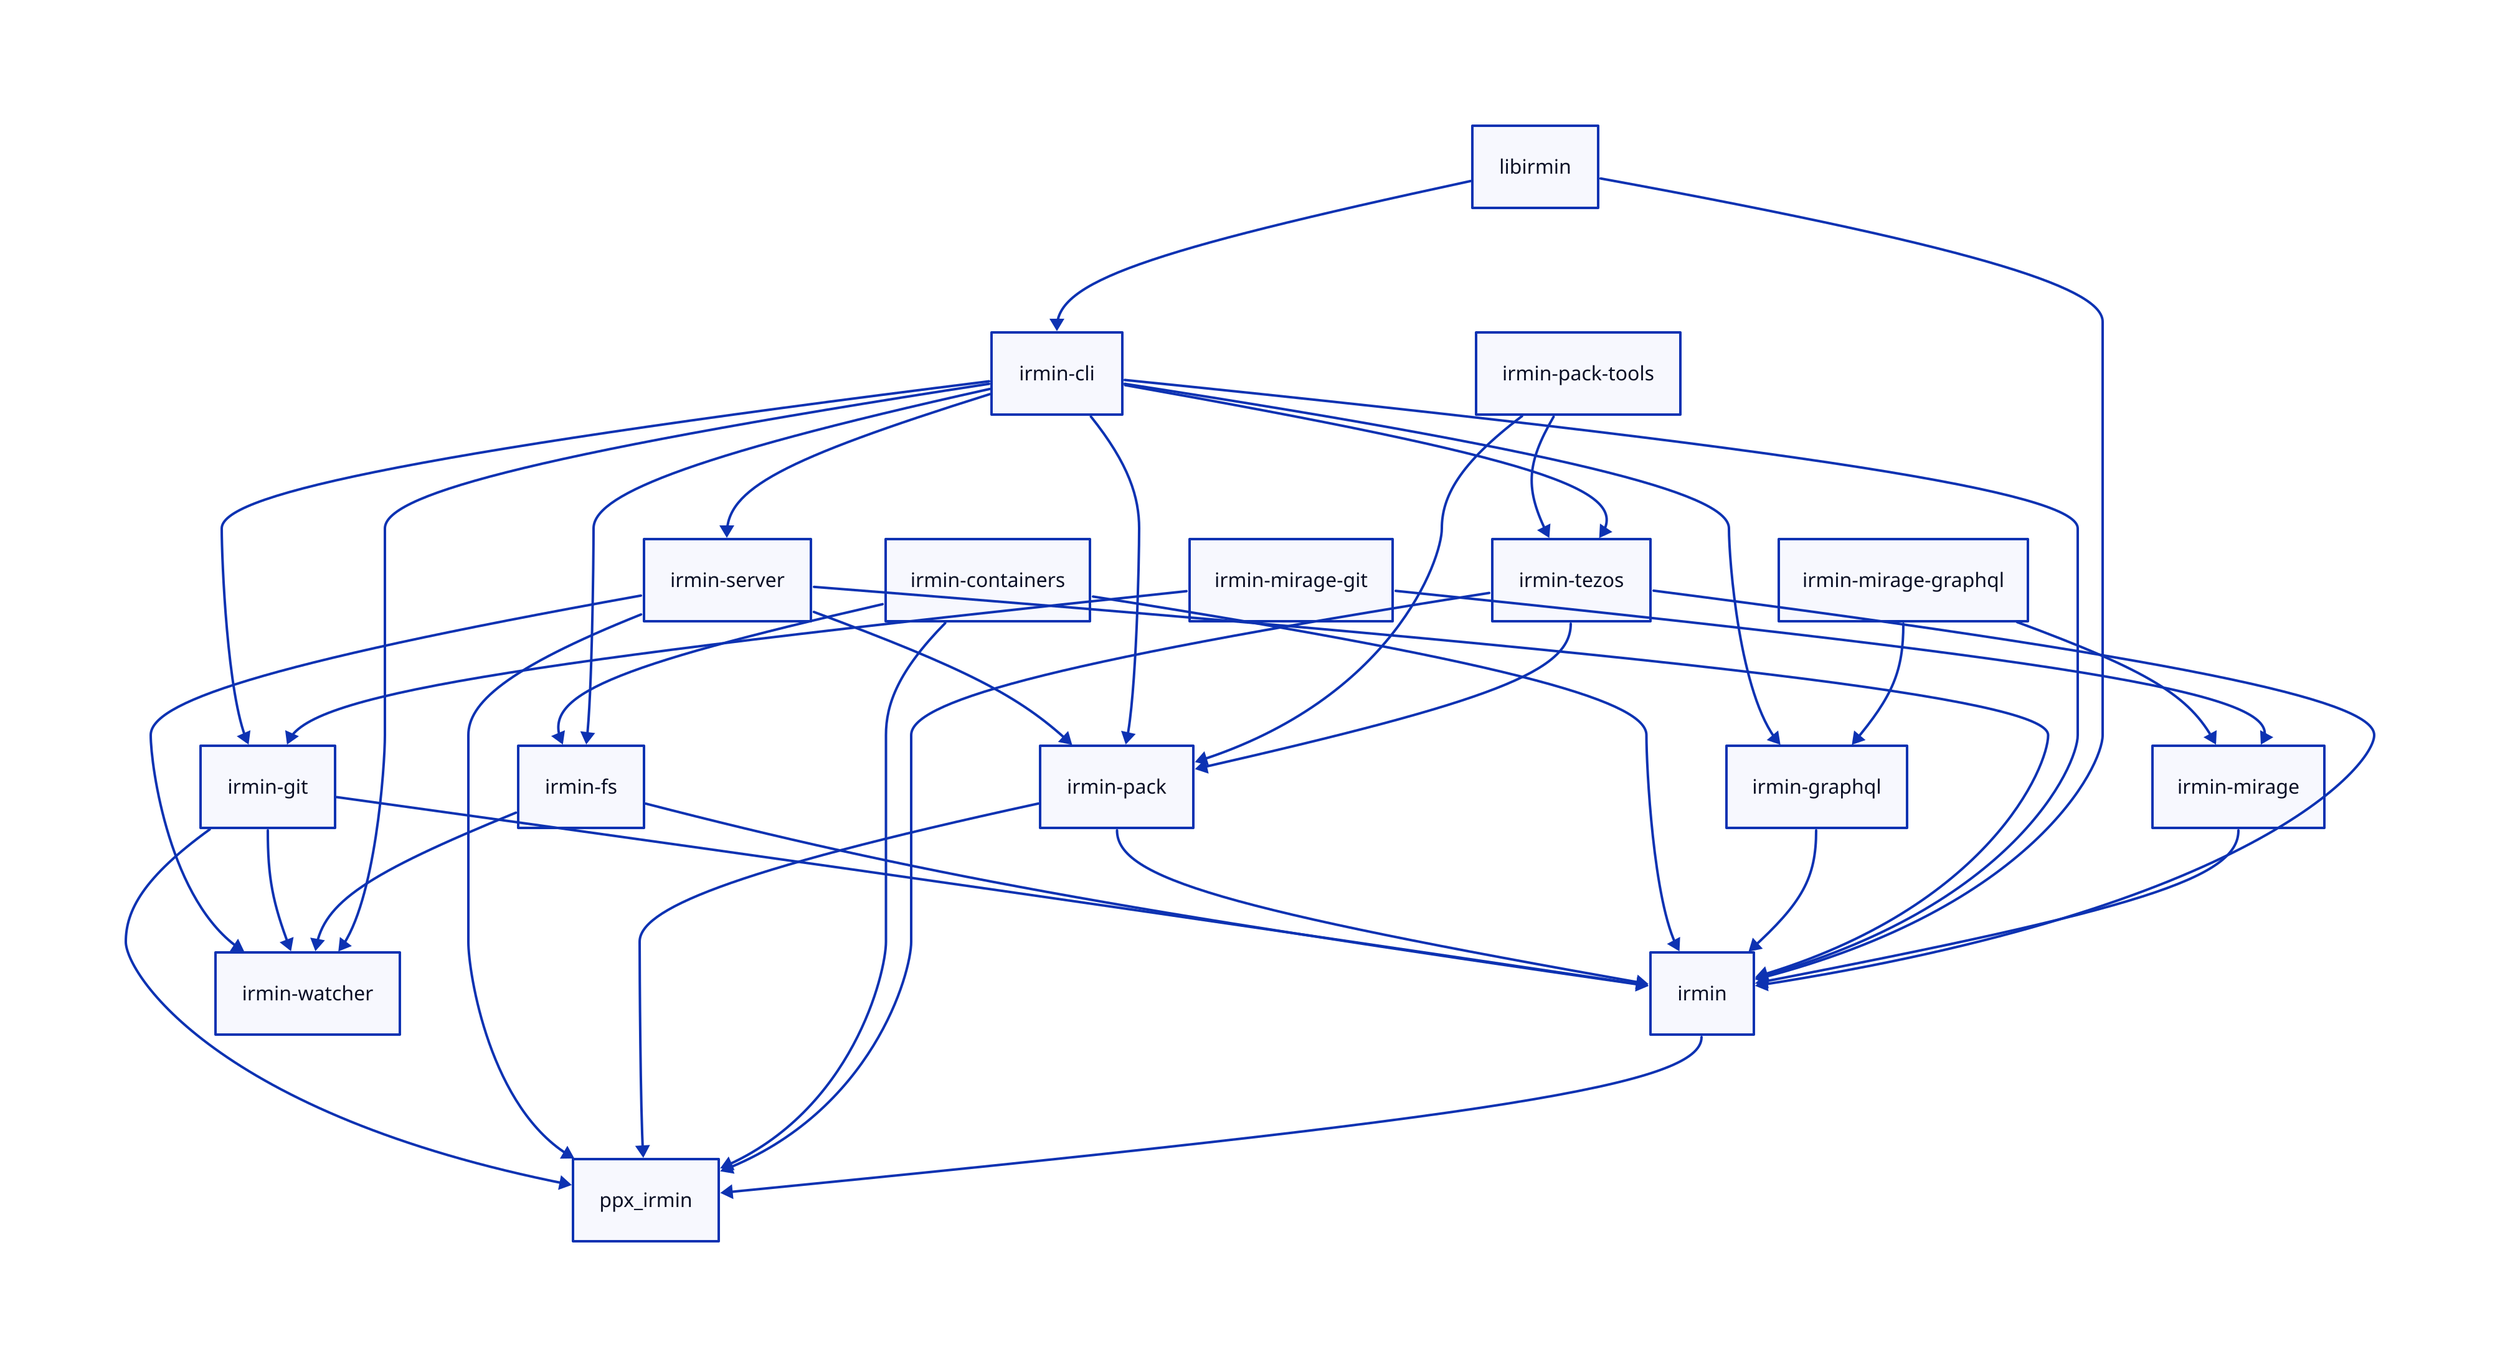 direction: down

irmin-fs -> irmin
irmin-git -> irmin
irmin-pack -> irmin
irmin-containers -> irmin
irmin-graphql -> irmin
irmin-server -> irmin
irmin-cli -> irmin
libirmin -> irmin
irmin-mirage -> irmin
irmin-tezos -> irmin

irmin-git -> ppx_irmin
irmin-server -> ppx_irmin
irmin-pack -> ppx_irmin
irmin-containers -> ppx_irmin
irmin-tezos -> ppx_irmin
irmin -> ppx_irmin

irmin-server -> irmin-watcher
irmin-git -> irmin-watcher
irmin-fs -> irmin-watcher
irmin-cli -> irmin-watcher

irmin-server -> irmin-pack
irmin-cli -> irmin-pack
irmin-pack-tools -> irmin-pack
irmin-tezos -> irmin-pack

irmin-containers -> irmin-fs
irmin-cli -> irmin-fs

irmin-cli -> irmin-git
irmin-mirage-git -> irmin-git

irmin-cli -> irmin-graphql
irmin-mirage-graphql -> irmin-graphql

irmin-mirage-graphql -> irmin-mirage
irmin-mirage-git -> irmin-mirage

irmin-cli -> irmin-server

libirmin -> irmin-cli

irmin-pack-tools -> irmin-tezos
irmin-cli -> irmin-tezos

